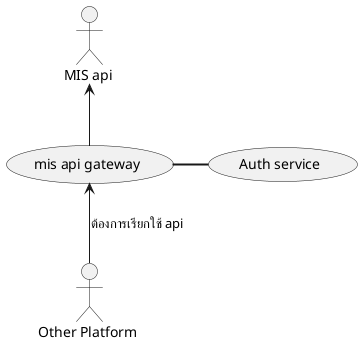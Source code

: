 @startuml
:Other Platform : as Other
:MIS api : as MIS
: mis api gateway : as (gateway)
: Auth service : as (auth)

  gateway <-- Other : ต้องการเรียกใช้ api
  MIS <-- gateway

  gateway = auth

@enduml

